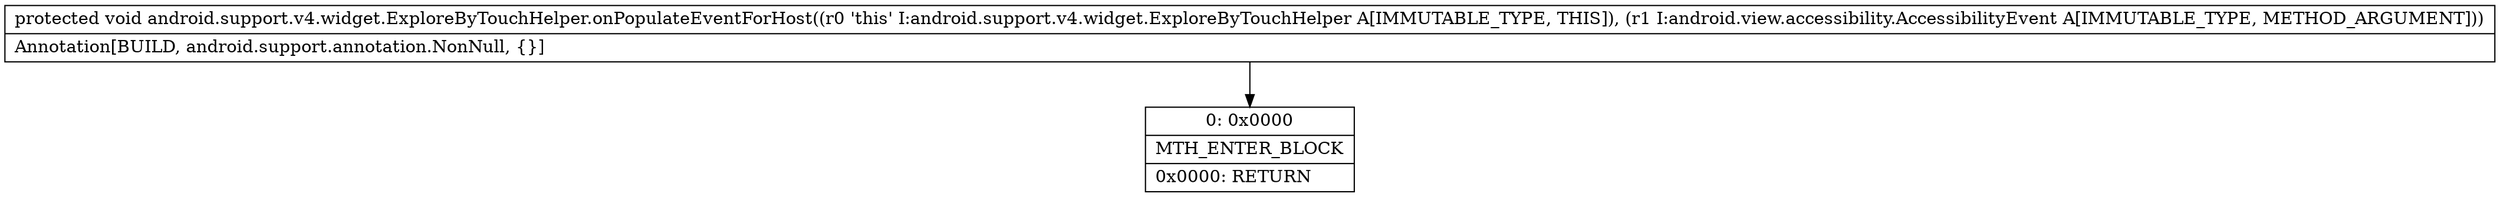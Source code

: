 digraph "CFG forandroid.support.v4.widget.ExploreByTouchHelper.onPopulateEventForHost(Landroid\/view\/accessibility\/AccessibilityEvent;)V" {
Node_0 [shape=record,label="{0\:\ 0x0000|MTH_ENTER_BLOCK\l|0x0000: RETURN   \l}"];
MethodNode[shape=record,label="{protected void android.support.v4.widget.ExploreByTouchHelper.onPopulateEventForHost((r0 'this' I:android.support.v4.widget.ExploreByTouchHelper A[IMMUTABLE_TYPE, THIS]), (r1 I:android.view.accessibility.AccessibilityEvent A[IMMUTABLE_TYPE, METHOD_ARGUMENT]))  | Annotation[BUILD, android.support.annotation.NonNull, \{\}]\l}"];
MethodNode -> Node_0;
}


